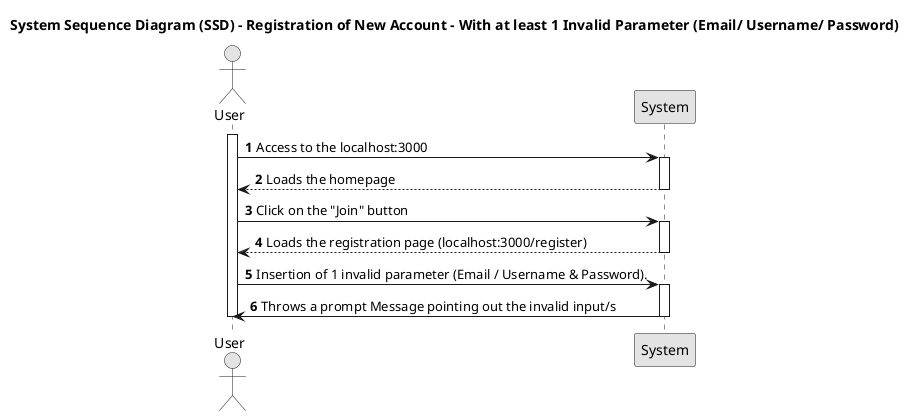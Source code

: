 @startuml US001
skinparam monochrome true
skinparam packageStyle rectangle
skinparam shadowing false

title System Sequence Diagram (SSD) - Registration of New Account - With at least 1 Invalid Parameter (Email/ Username/ Password)

autonumber

actor "User" as User
participant "System" as System

activate User

User -> System : Access to the localhost:3000
activate System

System --> User : Loads the homepage
deactivate System

User -> System : Click on the "Join" button
activate System

System --> User : Loads the registration page (localhost:3000/register)
deactivate System

User -> System : Insertion of 1 invalid parameter (Email / Username & Password).
activate System

System -> User : Throws a prompt Message pointing out the invalid input/s

deactivate System
deactivate User

@enduml